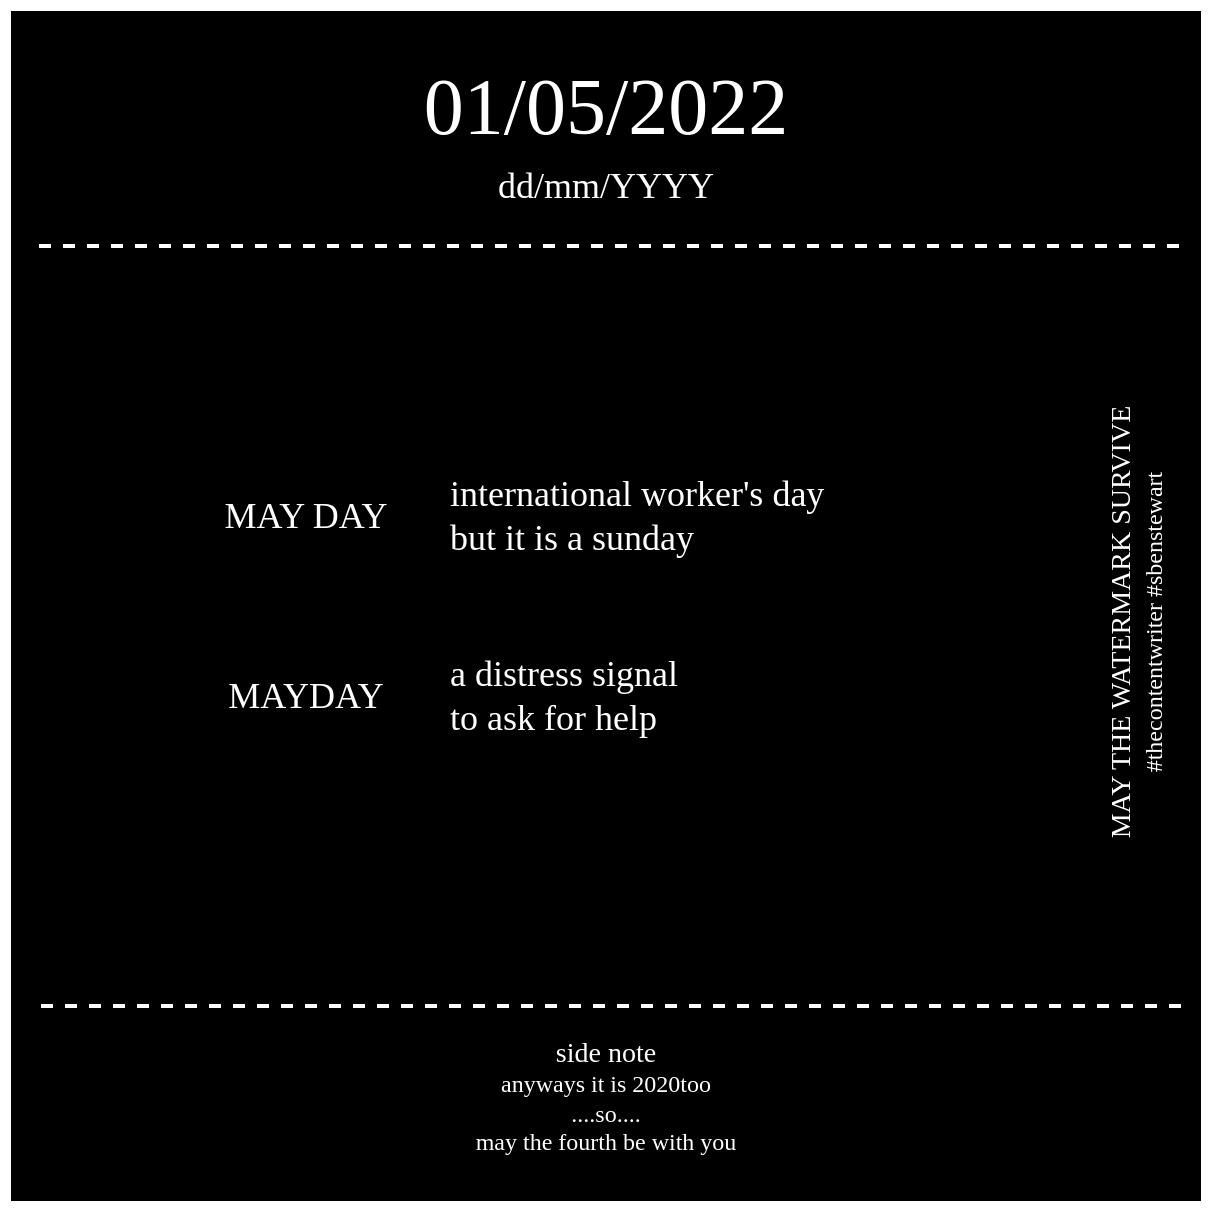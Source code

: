<mxfile version="16.5.3" type="device"><diagram id="dX7Dphyso45SB9-RoEhv" name="Page-1"><mxGraphModel dx="1038" dy="571" grid="1" gridSize="10" guides="1" tooltips="1" connect="1" arrows="1" fold="1" page="1" pageScale="1" pageWidth="827" pageHeight="1169" math="0" shadow="0"><root><mxCell id="0"/><mxCell id="1" parent="0"/><mxCell id="nfxZPmU7g6QgWNAvG-ER-2" value="" style="whiteSpace=wrap;html=1;aspect=fixed;strokeWidth=5;strokeColor=#FFFFFF;fillColor=#000000;" parent="1" vertex="1"><mxGeometry x="210" y="90" width="600" height="600" as="geometry"/></mxCell><mxCell id="LCQen1SqzMLDeu4XuyOP-2" value="" style="edgeStyle=orthogonalEdgeStyle;rounded=0;orthogonalLoop=1;jettySize=auto;html=1;" edge="1" parent="1" source="8b6ggLF4gSHIukh4vJdm-18"><mxGeometry relative="1" as="geometry"><mxPoint x="510" y="230" as="targetPoint"/></mxGeometry></mxCell><mxCell id="8b6ggLF4gSHIukh4vJdm-18" value="&lt;font face=&quot;xkcd&quot;&gt;&lt;span style=&quot;font-size: 40px&quot;&gt;01/05/2022&lt;/span&gt;&lt;br&gt;&lt;/font&gt;" style="text;html=1;strokeColor=none;fillColor=none;align=center;verticalAlign=middle;whiteSpace=wrap;rounded=0;fontColor=#FFFFFF;" parent="1" vertex="1"><mxGeometry x="215" y="130" width="590" height="20" as="geometry"/></mxCell><mxCell id="8b6ggLF4gSHIukh4vJdm-24" value="&lt;font face=&quot;xkcd&quot;&gt;&lt;span style=&quot;font-size: 18px&quot;&gt;dd/mm/YYYY&lt;/span&gt;&lt;br&gt;&lt;/font&gt;" style="text;html=1;strokeColor=none;fillColor=none;align=center;verticalAlign=middle;whiteSpace=wrap;rounded=0;fontColor=#FFFFFF;" parent="1" vertex="1"><mxGeometry x="210" y="170" width="600" height="20" as="geometry"/></mxCell><mxCell id="8b6ggLF4gSHIukh4vJdm-30" value="" style="endArrow=none;dashed=1;html=1;strokeWidth=2;labelBackgroundColor=none;fontColor=#FFFFFF;strokeColor=#FFFFFF;" parent="1" edge="1"><mxGeometry width="50" height="50" relative="1" as="geometry"><mxPoint x="796.5" y="210" as="sourcePoint"/><mxPoint x="221.5" y="210" as="targetPoint"/></mxGeometry></mxCell><mxCell id="k-dpR7HA_-HZ3Fbqk2lw-16" value="" style="endArrow=none;dashed=1;html=1;strokeWidth=2;labelBackgroundColor=none;fontColor=#FFFFFF;strokeColor=#FFFFFF;" parent="1" edge="1"><mxGeometry width="50" height="50" relative="1" as="geometry"><mxPoint x="797.5" y="590" as="sourcePoint"/><mxPoint x="222.5" y="590" as="targetPoint"/></mxGeometry></mxCell><mxCell id="k-dpR7HA_-HZ3Fbqk2lw-17" value="&lt;font face=&quot;xkcd&quot;&gt;&lt;span style=&quot;font-size: 14px&quot;&gt;side note&lt;/span&gt;&lt;/font&gt;&lt;font face=&quot;xkcd&quot;&gt;&lt;br&gt;anyways it is 2020too&lt;br&gt;....so&lt;/font&gt;&lt;span style=&quot;font-family: &amp;#34;xkcd&amp;#34;&quot;&gt;....&lt;/span&gt;&lt;font face=&quot;xkcd&quot;&gt;&lt;br&gt;may the fourth be with you&lt;br&gt;&lt;/font&gt;" style="text;html=1;strokeColor=none;fillColor=none;align=center;verticalAlign=middle;whiteSpace=wrap;rounded=0;fontColor=#FFFFFF;" parent="1" vertex="1"><mxGeometry x="220" y="600" width="580" height="70" as="geometry"/></mxCell><mxCell id="euaHSMH8fYii958cPEId-22" style="edgeStyle=orthogonalEdgeStyle;rounded=0;orthogonalLoop=1;jettySize=auto;html=1;exitX=0.5;exitY=1;exitDx=0;exitDy=0;strokeWidth=2;" parent="1" edge="1"><mxGeometry relative="1" as="geometry"><mxPoint x="661" y="451" as="sourcePoint"/><mxPoint x="661" y="451" as="targetPoint"/></mxGeometry></mxCell><mxCell id="pKVuHFSoDqtFi99w7tCS-15" value="&lt;font face=&quot;xkcd&quot;&gt;&lt;span style=&quot;font-size: 14px&quot;&gt;MAY THE WATERMARK SURVIVE&lt;br&gt;&lt;/span&gt;#thecontentwriter #sbenstewart&lt;br&gt;&lt;/font&gt;" style="text;html=1;strokeColor=none;fillColor=none;align=center;verticalAlign=middle;whiteSpace=wrap;rounded=0;rotation=-90;fontColor=#FFFFFF;" parent="1" vertex="1"><mxGeometry x="630" y="388" width="290" height="20" as="geometry"/></mxCell><mxCell id="b0y0ySVDOG4qLIN05PSK-2" value="&lt;div style=&quot;text-align: justify&quot;&gt;&lt;span style=&quot;font-family: &amp;#34;xkcd&amp;#34; ; font-size: 18px&quot;&gt;MAY DAY&lt;/span&gt;&lt;/div&gt;" style="text;html=1;strokeColor=none;fillColor=none;align=center;verticalAlign=middle;whiteSpace=wrap;rounded=0;fontColor=#FFFFFF;" parent="1" vertex="1"><mxGeometry x="300" y="332" width="120" height="26" as="geometry"/></mxCell><mxCell id="LCQen1SqzMLDeu4XuyOP-3" value="&lt;div style=&quot;&quot;&gt;&lt;span style=&quot;font-family: &amp;quot;xkcd&amp;quot; ; font-size: 18px&quot;&gt;international worker's day&lt;/span&gt;&lt;/div&gt;&lt;div style=&quot;&quot;&gt;&lt;span style=&quot;font-family: &amp;quot;xkcd&amp;quot; ; font-size: 18px&quot;&gt;but it is a sunday&lt;/span&gt;&lt;/div&gt;" style="text;html=1;strokeColor=none;fillColor=none;align=left;verticalAlign=middle;whiteSpace=wrap;rounded=0;fontColor=#FFFFFF;" vertex="1" parent="1"><mxGeometry x="430" y="315" width="290" height="60" as="geometry"/></mxCell><mxCell id="LCQen1SqzMLDeu4XuyOP-4" value="&lt;div style=&quot;text-align: justify&quot;&gt;&lt;span style=&quot;font-family: &amp;#34;xkcd&amp;#34; ; font-size: 18px&quot;&gt;MAYDAY&lt;/span&gt;&lt;/div&gt;" style="text;html=1;strokeColor=none;fillColor=none;align=center;verticalAlign=middle;whiteSpace=wrap;rounded=0;fontColor=#FFFFFF;" vertex="1" parent="1"><mxGeometry x="300" y="422" width="120" height="26" as="geometry"/></mxCell><mxCell id="LCQen1SqzMLDeu4XuyOP-5" value="&lt;div&gt;&lt;font face=&quot;xkcd&quot;&gt;&lt;span style=&quot;font-size: 18px&quot;&gt;a distress signal&amp;nbsp;&lt;/span&gt;&lt;/font&gt;&lt;/div&gt;&lt;div&gt;&lt;font face=&quot;xkcd&quot;&gt;&lt;span style=&quot;font-size: 18px&quot;&gt;to ask for help&lt;/span&gt;&lt;/font&gt;&lt;/div&gt;" style="text;html=1;strokeColor=none;fillColor=none;align=left;verticalAlign=middle;whiteSpace=wrap;rounded=0;fontColor=#FFFFFF;" vertex="1" parent="1"><mxGeometry x="430" y="405" width="290" height="60" as="geometry"/></mxCell></root></mxGraphModel></diagram></mxfile>
